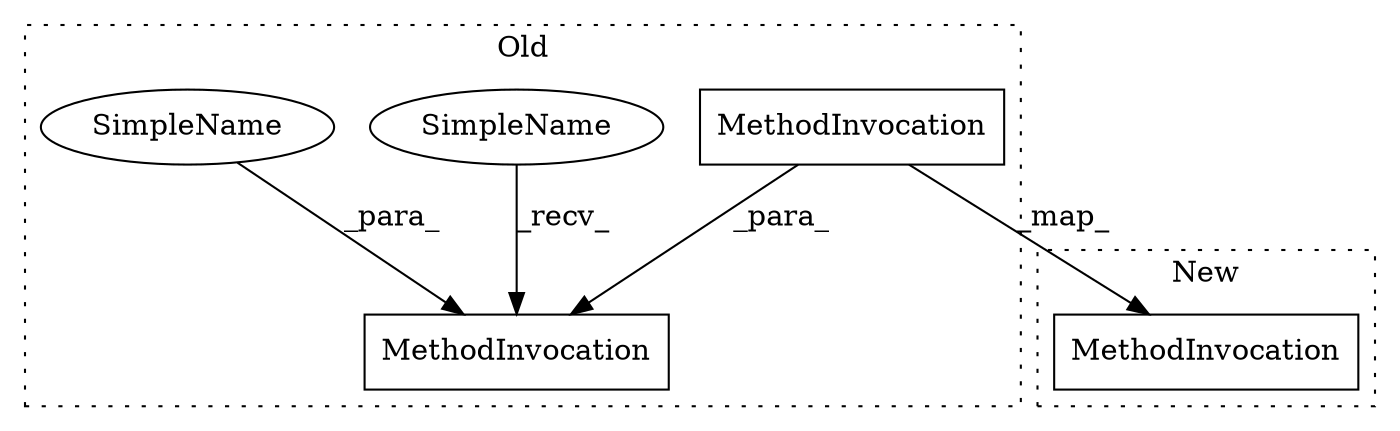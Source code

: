 digraph G {
subgraph cluster0 {
2 [label="MethodInvocation" a="32" s="2021,2095" l="4,1" shape="box"];
3 [label="MethodInvocation" a="32" s="2045,2094" l="16,1" shape="box"];
4 [label="SimpleName" a="42" s="2015" l="5" shape="ellipse"];
5 [label="SimpleName" a="42" s="2025" l="18" shape="ellipse"];
label = "Old";
style="dotted";
}
subgraph cluster1 {
1 [label="MethodInvocation" a="32" s="1987,2036" l="16,1" shape="box"];
label = "New";
style="dotted";
}
3 -> 2 [label="_para_"];
3 -> 1 [label="_map_"];
4 -> 2 [label="_recv_"];
5 -> 2 [label="_para_"];
}
